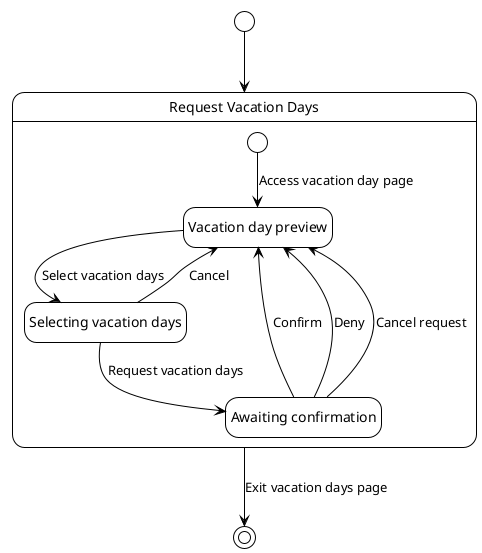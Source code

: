 @startuml
!theme plain
hide empty members
hide empty description

[*] --> RequestVacactionDays

state "Request Vacation Days" as RequestVacactionDays {
  state "Vacation day preview" as VDP
  state "Selecting vacation days" as SD
  state "Awaiting confirmation" as AC 

  [*] --> VDP : Access vacation day page

  VDP --> SD : Select vacation days
  SD --> VDP : Cancel\t
  SD --> AC : Request vacation days
  AC --> VDP : Confirm\t
  AC --> VDP : Deny
  AC --> VDP : Cancel request
}
RequestVacactionDays --> [*] : Exit vacation days page
@enduml